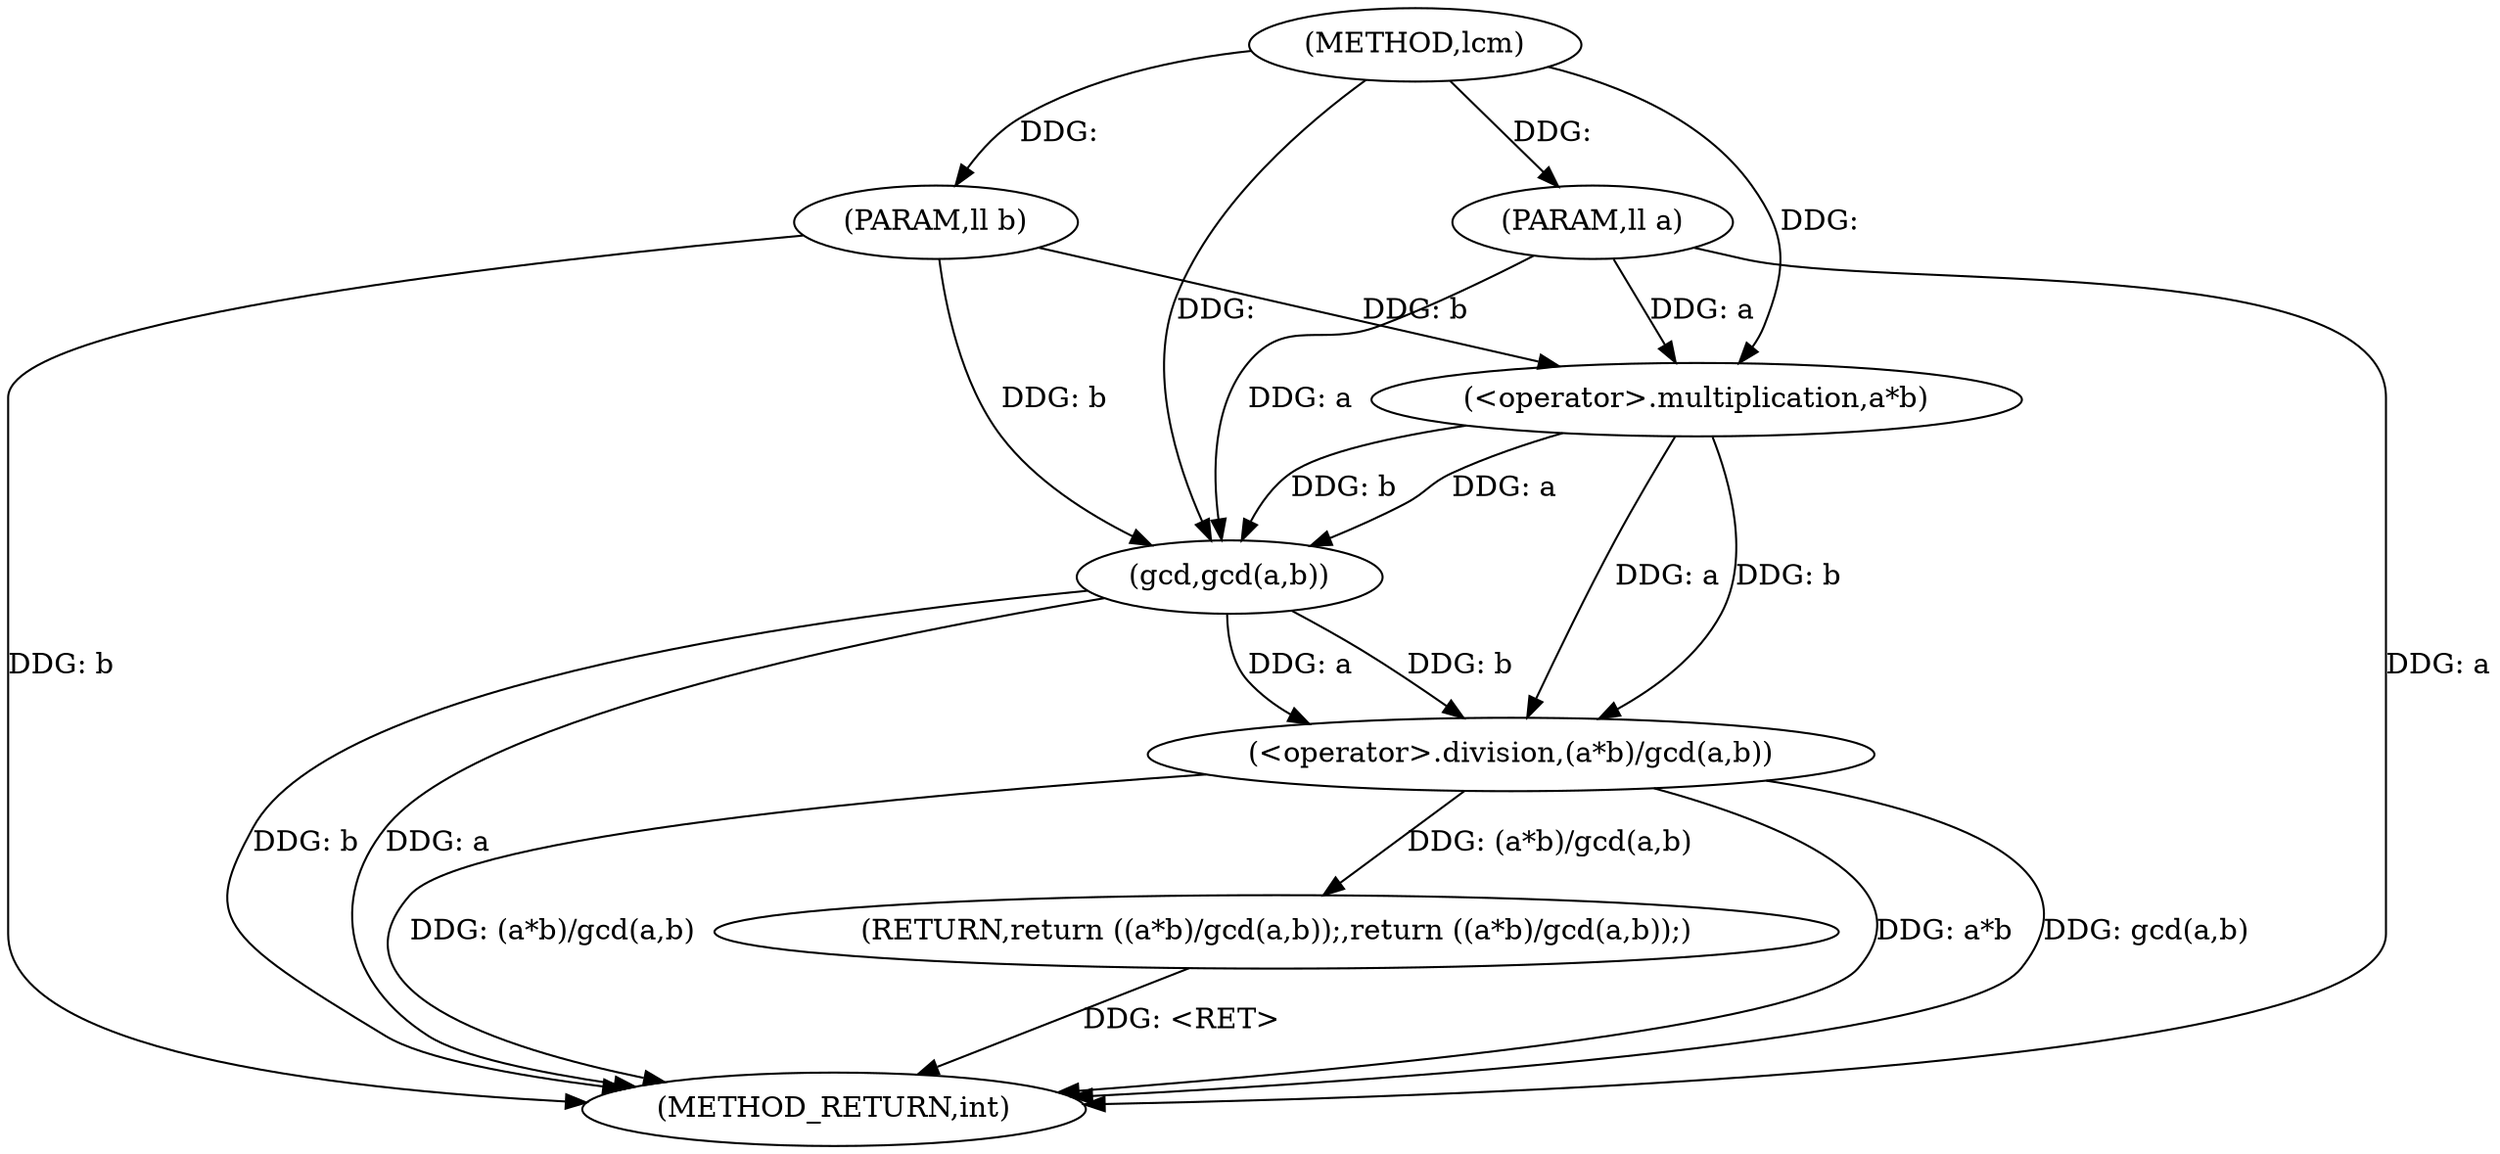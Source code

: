 digraph "lcm" {  
"1000296" [label = "(METHOD,lcm)" ]
"1000308" [label = "(METHOD_RETURN,int)" ]
"1000297" [label = "(PARAM,ll a)" ]
"1000298" [label = "(PARAM,ll b)" ]
"1000300" [label = "(RETURN,return ((a*b)/gcd(a,b));,return ((a*b)/gcd(a,b));)" ]
"1000301" [label = "(<operator>.division,(a*b)/gcd(a,b))" ]
"1000302" [label = "(<operator>.multiplication,a*b)" ]
"1000305" [label = "(gcd,gcd(a,b))" ]
  "1000297" -> "1000308"  [ label = "DDG: a"] 
  "1000298" -> "1000308"  [ label = "DDG: b"] 
  "1000301" -> "1000308"  [ label = "DDG: a*b"] 
  "1000305" -> "1000308"  [ label = "DDG: a"] 
  "1000305" -> "1000308"  [ label = "DDG: b"] 
  "1000301" -> "1000308"  [ label = "DDG: gcd(a,b)"] 
  "1000301" -> "1000308"  [ label = "DDG: (a*b)/gcd(a,b)"] 
  "1000300" -> "1000308"  [ label = "DDG: <RET>"] 
  "1000296" -> "1000297"  [ label = "DDG: "] 
  "1000296" -> "1000298"  [ label = "DDG: "] 
  "1000301" -> "1000300"  [ label = "DDG: (a*b)/gcd(a,b)"] 
  "1000302" -> "1000301"  [ label = "DDG: a"] 
  "1000302" -> "1000301"  [ label = "DDG: b"] 
  "1000305" -> "1000301"  [ label = "DDG: b"] 
  "1000305" -> "1000301"  [ label = "DDG: a"] 
  "1000297" -> "1000302"  [ label = "DDG: a"] 
  "1000296" -> "1000302"  [ label = "DDG: "] 
  "1000298" -> "1000302"  [ label = "DDG: b"] 
  "1000302" -> "1000305"  [ label = "DDG: a"] 
  "1000297" -> "1000305"  [ label = "DDG: a"] 
  "1000296" -> "1000305"  [ label = "DDG: "] 
  "1000302" -> "1000305"  [ label = "DDG: b"] 
  "1000298" -> "1000305"  [ label = "DDG: b"] 
}
